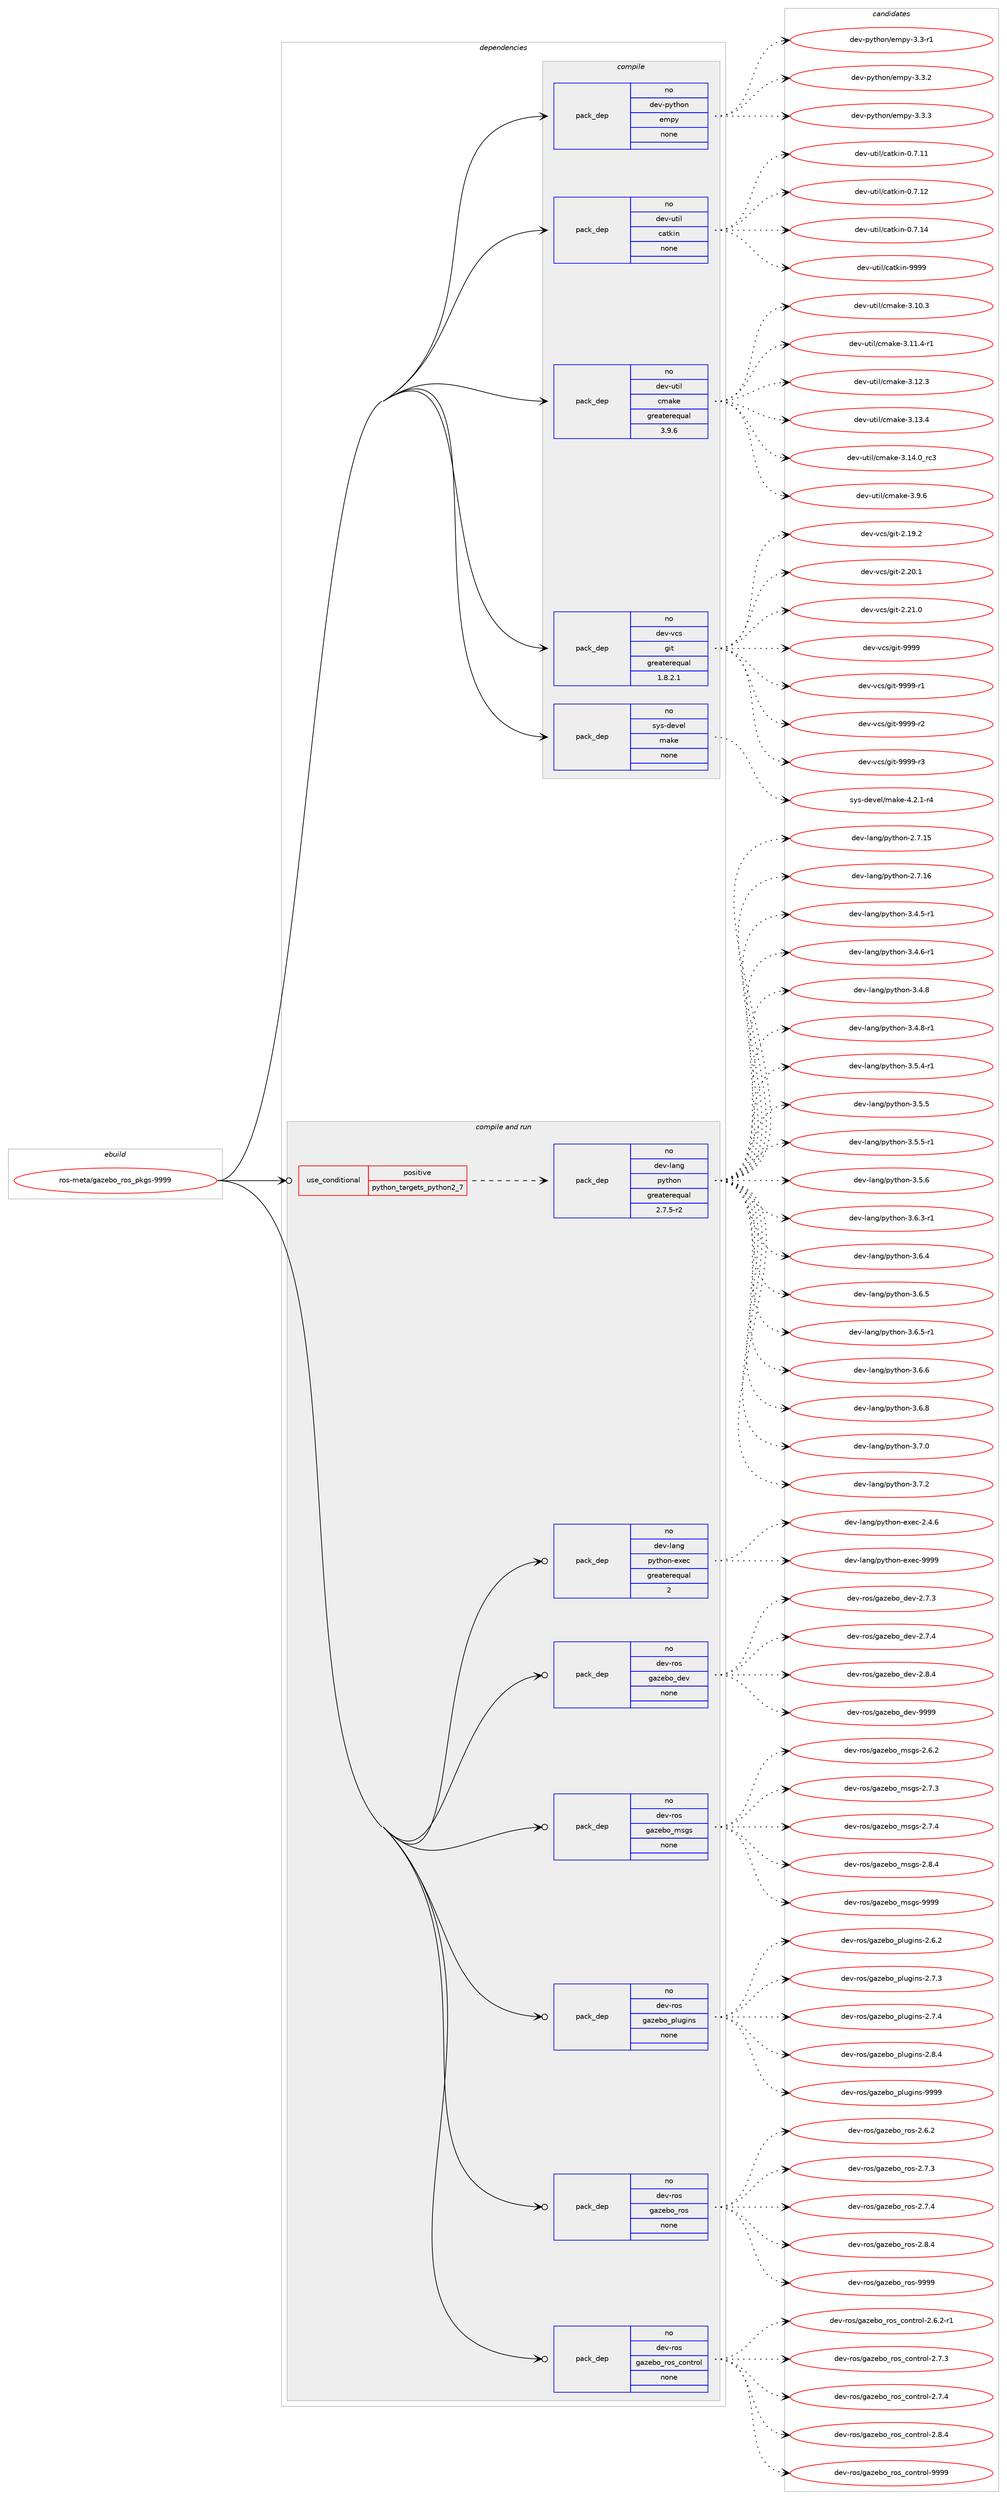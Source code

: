 digraph prolog {

# *************
# Graph options
# *************

newrank=true;
concentrate=true;
compound=true;
graph [rankdir=LR,fontname=Helvetica,fontsize=10,ranksep=1.5];#, ranksep=2.5, nodesep=0.2];
edge  [arrowhead=vee];
node  [fontname=Helvetica,fontsize=10];

# **********
# The ebuild
# **********

subgraph cluster_leftcol {
color=gray;
rank=same;
label=<<i>ebuild</i>>;
id [label="ros-meta/gazebo_ros_pkgs-9999", color=red, width=4, href="../ros-meta/gazebo_ros_pkgs-9999.svg"];
}

# ****************
# The dependencies
# ****************

subgraph cluster_midcol {
color=gray;
label=<<i>dependencies</i>>;
subgraph cluster_compile {
fillcolor="#eeeeee";
style=filled;
label=<<i>compile</i>>;
subgraph pack1203373 {
dependency1682600 [label=<<TABLE BORDER="0" CELLBORDER="1" CELLSPACING="0" CELLPADDING="4" WIDTH="220"><TR><TD ROWSPAN="6" CELLPADDING="30">pack_dep</TD></TR><TR><TD WIDTH="110">no</TD></TR><TR><TD>dev-python</TD></TR><TR><TD>empy</TD></TR><TR><TD>none</TD></TR><TR><TD></TD></TR></TABLE>>, shape=none, color=blue];
}
id:e -> dependency1682600:w [weight=20,style="solid",arrowhead="vee"];
subgraph pack1203374 {
dependency1682601 [label=<<TABLE BORDER="0" CELLBORDER="1" CELLSPACING="0" CELLPADDING="4" WIDTH="220"><TR><TD ROWSPAN="6" CELLPADDING="30">pack_dep</TD></TR><TR><TD WIDTH="110">no</TD></TR><TR><TD>dev-util</TD></TR><TR><TD>catkin</TD></TR><TR><TD>none</TD></TR><TR><TD></TD></TR></TABLE>>, shape=none, color=blue];
}
id:e -> dependency1682601:w [weight=20,style="solid",arrowhead="vee"];
subgraph pack1203375 {
dependency1682602 [label=<<TABLE BORDER="0" CELLBORDER="1" CELLSPACING="0" CELLPADDING="4" WIDTH="220"><TR><TD ROWSPAN="6" CELLPADDING="30">pack_dep</TD></TR><TR><TD WIDTH="110">no</TD></TR><TR><TD>dev-util</TD></TR><TR><TD>cmake</TD></TR><TR><TD>greaterequal</TD></TR><TR><TD>3.9.6</TD></TR></TABLE>>, shape=none, color=blue];
}
id:e -> dependency1682602:w [weight=20,style="solid",arrowhead="vee"];
subgraph pack1203376 {
dependency1682603 [label=<<TABLE BORDER="0" CELLBORDER="1" CELLSPACING="0" CELLPADDING="4" WIDTH="220"><TR><TD ROWSPAN="6" CELLPADDING="30">pack_dep</TD></TR><TR><TD WIDTH="110">no</TD></TR><TR><TD>dev-vcs</TD></TR><TR><TD>git</TD></TR><TR><TD>greaterequal</TD></TR><TR><TD>1.8.2.1</TD></TR></TABLE>>, shape=none, color=blue];
}
id:e -> dependency1682603:w [weight=20,style="solid",arrowhead="vee"];
subgraph pack1203377 {
dependency1682604 [label=<<TABLE BORDER="0" CELLBORDER="1" CELLSPACING="0" CELLPADDING="4" WIDTH="220"><TR><TD ROWSPAN="6" CELLPADDING="30">pack_dep</TD></TR><TR><TD WIDTH="110">no</TD></TR><TR><TD>sys-devel</TD></TR><TR><TD>make</TD></TR><TR><TD>none</TD></TR><TR><TD></TD></TR></TABLE>>, shape=none, color=blue];
}
id:e -> dependency1682604:w [weight=20,style="solid",arrowhead="vee"];
}
subgraph cluster_compileandrun {
fillcolor="#eeeeee";
style=filled;
label=<<i>compile and run</i>>;
subgraph cond451698 {
dependency1682605 [label=<<TABLE BORDER="0" CELLBORDER="1" CELLSPACING="0" CELLPADDING="4"><TR><TD ROWSPAN="3" CELLPADDING="10">use_conditional</TD></TR><TR><TD>positive</TD></TR><TR><TD>python_targets_python2_7</TD></TR></TABLE>>, shape=none, color=red];
subgraph pack1203378 {
dependency1682606 [label=<<TABLE BORDER="0" CELLBORDER="1" CELLSPACING="0" CELLPADDING="4" WIDTH="220"><TR><TD ROWSPAN="6" CELLPADDING="30">pack_dep</TD></TR><TR><TD WIDTH="110">no</TD></TR><TR><TD>dev-lang</TD></TR><TR><TD>python</TD></TR><TR><TD>greaterequal</TD></TR><TR><TD>2.7.5-r2</TD></TR></TABLE>>, shape=none, color=blue];
}
dependency1682605:e -> dependency1682606:w [weight=20,style="dashed",arrowhead="vee"];
}
id:e -> dependency1682605:w [weight=20,style="solid",arrowhead="odotvee"];
subgraph pack1203379 {
dependency1682607 [label=<<TABLE BORDER="0" CELLBORDER="1" CELLSPACING="0" CELLPADDING="4" WIDTH="220"><TR><TD ROWSPAN="6" CELLPADDING="30">pack_dep</TD></TR><TR><TD WIDTH="110">no</TD></TR><TR><TD>dev-lang</TD></TR><TR><TD>python-exec</TD></TR><TR><TD>greaterequal</TD></TR><TR><TD>2</TD></TR></TABLE>>, shape=none, color=blue];
}
id:e -> dependency1682607:w [weight=20,style="solid",arrowhead="odotvee"];
subgraph pack1203380 {
dependency1682608 [label=<<TABLE BORDER="0" CELLBORDER="1" CELLSPACING="0" CELLPADDING="4" WIDTH="220"><TR><TD ROWSPAN="6" CELLPADDING="30">pack_dep</TD></TR><TR><TD WIDTH="110">no</TD></TR><TR><TD>dev-ros</TD></TR><TR><TD>gazebo_dev</TD></TR><TR><TD>none</TD></TR><TR><TD></TD></TR></TABLE>>, shape=none, color=blue];
}
id:e -> dependency1682608:w [weight=20,style="solid",arrowhead="odotvee"];
subgraph pack1203381 {
dependency1682609 [label=<<TABLE BORDER="0" CELLBORDER="1" CELLSPACING="0" CELLPADDING="4" WIDTH="220"><TR><TD ROWSPAN="6" CELLPADDING="30">pack_dep</TD></TR><TR><TD WIDTH="110">no</TD></TR><TR><TD>dev-ros</TD></TR><TR><TD>gazebo_msgs</TD></TR><TR><TD>none</TD></TR><TR><TD></TD></TR></TABLE>>, shape=none, color=blue];
}
id:e -> dependency1682609:w [weight=20,style="solid",arrowhead="odotvee"];
subgraph pack1203382 {
dependency1682610 [label=<<TABLE BORDER="0" CELLBORDER="1" CELLSPACING="0" CELLPADDING="4" WIDTH="220"><TR><TD ROWSPAN="6" CELLPADDING="30">pack_dep</TD></TR><TR><TD WIDTH="110">no</TD></TR><TR><TD>dev-ros</TD></TR><TR><TD>gazebo_plugins</TD></TR><TR><TD>none</TD></TR><TR><TD></TD></TR></TABLE>>, shape=none, color=blue];
}
id:e -> dependency1682610:w [weight=20,style="solid",arrowhead="odotvee"];
subgraph pack1203383 {
dependency1682611 [label=<<TABLE BORDER="0" CELLBORDER="1" CELLSPACING="0" CELLPADDING="4" WIDTH="220"><TR><TD ROWSPAN="6" CELLPADDING="30">pack_dep</TD></TR><TR><TD WIDTH="110">no</TD></TR><TR><TD>dev-ros</TD></TR><TR><TD>gazebo_ros</TD></TR><TR><TD>none</TD></TR><TR><TD></TD></TR></TABLE>>, shape=none, color=blue];
}
id:e -> dependency1682611:w [weight=20,style="solid",arrowhead="odotvee"];
subgraph pack1203384 {
dependency1682612 [label=<<TABLE BORDER="0" CELLBORDER="1" CELLSPACING="0" CELLPADDING="4" WIDTH="220"><TR><TD ROWSPAN="6" CELLPADDING="30">pack_dep</TD></TR><TR><TD WIDTH="110">no</TD></TR><TR><TD>dev-ros</TD></TR><TR><TD>gazebo_ros_control</TD></TR><TR><TD>none</TD></TR><TR><TD></TD></TR></TABLE>>, shape=none, color=blue];
}
id:e -> dependency1682612:w [weight=20,style="solid",arrowhead="odotvee"];
}
subgraph cluster_run {
fillcolor="#eeeeee";
style=filled;
label=<<i>run</i>>;
}
}

# **************
# The candidates
# **************

subgraph cluster_choices {
rank=same;
color=gray;
label=<<i>candidates</i>>;

subgraph choice1203373 {
color=black;
nodesep=1;
choice1001011184511212111610411111047101109112121455146514511449 [label="dev-python/empy-3.3-r1", color=red, width=4,href="../dev-python/empy-3.3-r1.svg"];
choice1001011184511212111610411111047101109112121455146514650 [label="dev-python/empy-3.3.2", color=red, width=4,href="../dev-python/empy-3.3.2.svg"];
choice1001011184511212111610411111047101109112121455146514651 [label="dev-python/empy-3.3.3", color=red, width=4,href="../dev-python/empy-3.3.3.svg"];
dependency1682600:e -> choice1001011184511212111610411111047101109112121455146514511449:w [style=dotted,weight="100"];
dependency1682600:e -> choice1001011184511212111610411111047101109112121455146514650:w [style=dotted,weight="100"];
dependency1682600:e -> choice1001011184511212111610411111047101109112121455146514651:w [style=dotted,weight="100"];
}
subgraph choice1203374 {
color=black;
nodesep=1;
choice1001011184511711610510847999711610710511045484655464949 [label="dev-util/catkin-0.7.11", color=red, width=4,href="../dev-util/catkin-0.7.11.svg"];
choice1001011184511711610510847999711610710511045484655464950 [label="dev-util/catkin-0.7.12", color=red, width=4,href="../dev-util/catkin-0.7.12.svg"];
choice1001011184511711610510847999711610710511045484655464952 [label="dev-util/catkin-0.7.14", color=red, width=4,href="../dev-util/catkin-0.7.14.svg"];
choice100101118451171161051084799971161071051104557575757 [label="dev-util/catkin-9999", color=red, width=4,href="../dev-util/catkin-9999.svg"];
dependency1682601:e -> choice1001011184511711610510847999711610710511045484655464949:w [style=dotted,weight="100"];
dependency1682601:e -> choice1001011184511711610510847999711610710511045484655464950:w [style=dotted,weight="100"];
dependency1682601:e -> choice1001011184511711610510847999711610710511045484655464952:w [style=dotted,weight="100"];
dependency1682601:e -> choice100101118451171161051084799971161071051104557575757:w [style=dotted,weight="100"];
}
subgraph choice1203375 {
color=black;
nodesep=1;
choice1001011184511711610510847991099710710145514649484651 [label="dev-util/cmake-3.10.3", color=red, width=4,href="../dev-util/cmake-3.10.3.svg"];
choice10010111845117116105108479910997107101455146494946524511449 [label="dev-util/cmake-3.11.4-r1", color=red, width=4,href="../dev-util/cmake-3.11.4-r1.svg"];
choice1001011184511711610510847991099710710145514649504651 [label="dev-util/cmake-3.12.3", color=red, width=4,href="../dev-util/cmake-3.12.3.svg"];
choice1001011184511711610510847991099710710145514649514652 [label="dev-util/cmake-3.13.4", color=red, width=4,href="../dev-util/cmake-3.13.4.svg"];
choice1001011184511711610510847991099710710145514649524648951149951 [label="dev-util/cmake-3.14.0_rc3", color=red, width=4,href="../dev-util/cmake-3.14.0_rc3.svg"];
choice10010111845117116105108479910997107101455146574654 [label="dev-util/cmake-3.9.6", color=red, width=4,href="../dev-util/cmake-3.9.6.svg"];
dependency1682602:e -> choice1001011184511711610510847991099710710145514649484651:w [style=dotted,weight="100"];
dependency1682602:e -> choice10010111845117116105108479910997107101455146494946524511449:w [style=dotted,weight="100"];
dependency1682602:e -> choice1001011184511711610510847991099710710145514649504651:w [style=dotted,weight="100"];
dependency1682602:e -> choice1001011184511711610510847991099710710145514649514652:w [style=dotted,weight="100"];
dependency1682602:e -> choice1001011184511711610510847991099710710145514649524648951149951:w [style=dotted,weight="100"];
dependency1682602:e -> choice10010111845117116105108479910997107101455146574654:w [style=dotted,weight="100"];
}
subgraph choice1203376 {
color=black;
nodesep=1;
choice10010111845118991154710310511645504649574650 [label="dev-vcs/git-2.19.2", color=red, width=4,href="../dev-vcs/git-2.19.2.svg"];
choice10010111845118991154710310511645504650484649 [label="dev-vcs/git-2.20.1", color=red, width=4,href="../dev-vcs/git-2.20.1.svg"];
choice10010111845118991154710310511645504650494648 [label="dev-vcs/git-2.21.0", color=red, width=4,href="../dev-vcs/git-2.21.0.svg"];
choice1001011184511899115471031051164557575757 [label="dev-vcs/git-9999", color=red, width=4,href="../dev-vcs/git-9999.svg"];
choice10010111845118991154710310511645575757574511449 [label="dev-vcs/git-9999-r1", color=red, width=4,href="../dev-vcs/git-9999-r1.svg"];
choice10010111845118991154710310511645575757574511450 [label="dev-vcs/git-9999-r2", color=red, width=4,href="../dev-vcs/git-9999-r2.svg"];
choice10010111845118991154710310511645575757574511451 [label="dev-vcs/git-9999-r3", color=red, width=4,href="../dev-vcs/git-9999-r3.svg"];
dependency1682603:e -> choice10010111845118991154710310511645504649574650:w [style=dotted,weight="100"];
dependency1682603:e -> choice10010111845118991154710310511645504650484649:w [style=dotted,weight="100"];
dependency1682603:e -> choice10010111845118991154710310511645504650494648:w [style=dotted,weight="100"];
dependency1682603:e -> choice1001011184511899115471031051164557575757:w [style=dotted,weight="100"];
dependency1682603:e -> choice10010111845118991154710310511645575757574511449:w [style=dotted,weight="100"];
dependency1682603:e -> choice10010111845118991154710310511645575757574511450:w [style=dotted,weight="100"];
dependency1682603:e -> choice10010111845118991154710310511645575757574511451:w [style=dotted,weight="100"];
}
subgraph choice1203377 {
color=black;
nodesep=1;
choice1151211154510010111810110847109971071014552465046494511452 [label="sys-devel/make-4.2.1-r4", color=red, width=4,href="../sys-devel/make-4.2.1-r4.svg"];
dependency1682604:e -> choice1151211154510010111810110847109971071014552465046494511452:w [style=dotted,weight="100"];
}
subgraph choice1203378 {
color=black;
nodesep=1;
choice10010111845108971101034711212111610411111045504655464953 [label="dev-lang/python-2.7.15", color=red, width=4,href="../dev-lang/python-2.7.15.svg"];
choice10010111845108971101034711212111610411111045504655464954 [label="dev-lang/python-2.7.16", color=red, width=4,href="../dev-lang/python-2.7.16.svg"];
choice1001011184510897110103471121211161041111104551465246534511449 [label="dev-lang/python-3.4.5-r1", color=red, width=4,href="../dev-lang/python-3.4.5-r1.svg"];
choice1001011184510897110103471121211161041111104551465246544511449 [label="dev-lang/python-3.4.6-r1", color=red, width=4,href="../dev-lang/python-3.4.6-r1.svg"];
choice100101118451089711010347112121116104111110455146524656 [label="dev-lang/python-3.4.8", color=red, width=4,href="../dev-lang/python-3.4.8.svg"];
choice1001011184510897110103471121211161041111104551465246564511449 [label="dev-lang/python-3.4.8-r1", color=red, width=4,href="../dev-lang/python-3.4.8-r1.svg"];
choice1001011184510897110103471121211161041111104551465346524511449 [label="dev-lang/python-3.5.4-r1", color=red, width=4,href="../dev-lang/python-3.5.4-r1.svg"];
choice100101118451089711010347112121116104111110455146534653 [label="dev-lang/python-3.5.5", color=red, width=4,href="../dev-lang/python-3.5.5.svg"];
choice1001011184510897110103471121211161041111104551465346534511449 [label="dev-lang/python-3.5.5-r1", color=red, width=4,href="../dev-lang/python-3.5.5-r1.svg"];
choice100101118451089711010347112121116104111110455146534654 [label="dev-lang/python-3.5.6", color=red, width=4,href="../dev-lang/python-3.5.6.svg"];
choice1001011184510897110103471121211161041111104551465446514511449 [label="dev-lang/python-3.6.3-r1", color=red, width=4,href="../dev-lang/python-3.6.3-r1.svg"];
choice100101118451089711010347112121116104111110455146544652 [label="dev-lang/python-3.6.4", color=red, width=4,href="../dev-lang/python-3.6.4.svg"];
choice100101118451089711010347112121116104111110455146544653 [label="dev-lang/python-3.6.5", color=red, width=4,href="../dev-lang/python-3.6.5.svg"];
choice1001011184510897110103471121211161041111104551465446534511449 [label="dev-lang/python-3.6.5-r1", color=red, width=4,href="../dev-lang/python-3.6.5-r1.svg"];
choice100101118451089711010347112121116104111110455146544654 [label="dev-lang/python-3.6.6", color=red, width=4,href="../dev-lang/python-3.6.6.svg"];
choice100101118451089711010347112121116104111110455146544656 [label="dev-lang/python-3.6.8", color=red, width=4,href="../dev-lang/python-3.6.8.svg"];
choice100101118451089711010347112121116104111110455146554648 [label="dev-lang/python-3.7.0", color=red, width=4,href="../dev-lang/python-3.7.0.svg"];
choice100101118451089711010347112121116104111110455146554650 [label="dev-lang/python-3.7.2", color=red, width=4,href="../dev-lang/python-3.7.2.svg"];
dependency1682606:e -> choice10010111845108971101034711212111610411111045504655464953:w [style=dotted,weight="100"];
dependency1682606:e -> choice10010111845108971101034711212111610411111045504655464954:w [style=dotted,weight="100"];
dependency1682606:e -> choice1001011184510897110103471121211161041111104551465246534511449:w [style=dotted,weight="100"];
dependency1682606:e -> choice1001011184510897110103471121211161041111104551465246544511449:w [style=dotted,weight="100"];
dependency1682606:e -> choice100101118451089711010347112121116104111110455146524656:w [style=dotted,weight="100"];
dependency1682606:e -> choice1001011184510897110103471121211161041111104551465246564511449:w [style=dotted,weight="100"];
dependency1682606:e -> choice1001011184510897110103471121211161041111104551465346524511449:w [style=dotted,weight="100"];
dependency1682606:e -> choice100101118451089711010347112121116104111110455146534653:w [style=dotted,weight="100"];
dependency1682606:e -> choice1001011184510897110103471121211161041111104551465346534511449:w [style=dotted,weight="100"];
dependency1682606:e -> choice100101118451089711010347112121116104111110455146534654:w [style=dotted,weight="100"];
dependency1682606:e -> choice1001011184510897110103471121211161041111104551465446514511449:w [style=dotted,weight="100"];
dependency1682606:e -> choice100101118451089711010347112121116104111110455146544652:w [style=dotted,weight="100"];
dependency1682606:e -> choice100101118451089711010347112121116104111110455146544653:w [style=dotted,weight="100"];
dependency1682606:e -> choice1001011184510897110103471121211161041111104551465446534511449:w [style=dotted,weight="100"];
dependency1682606:e -> choice100101118451089711010347112121116104111110455146544654:w [style=dotted,weight="100"];
dependency1682606:e -> choice100101118451089711010347112121116104111110455146544656:w [style=dotted,weight="100"];
dependency1682606:e -> choice100101118451089711010347112121116104111110455146554648:w [style=dotted,weight="100"];
dependency1682606:e -> choice100101118451089711010347112121116104111110455146554650:w [style=dotted,weight="100"];
}
subgraph choice1203379 {
color=black;
nodesep=1;
choice1001011184510897110103471121211161041111104510112010199455046524654 [label="dev-lang/python-exec-2.4.6", color=red, width=4,href="../dev-lang/python-exec-2.4.6.svg"];
choice10010111845108971101034711212111610411111045101120101994557575757 [label="dev-lang/python-exec-9999", color=red, width=4,href="../dev-lang/python-exec-9999.svg"];
dependency1682607:e -> choice1001011184510897110103471121211161041111104510112010199455046524654:w [style=dotted,weight="100"];
dependency1682607:e -> choice10010111845108971101034711212111610411111045101120101994557575757:w [style=dotted,weight="100"];
}
subgraph choice1203380 {
color=black;
nodesep=1;
choice1001011184511411111547103971221019811195100101118455046554651 [label="dev-ros/gazebo_dev-2.7.3", color=red, width=4,href="../dev-ros/gazebo_dev-2.7.3.svg"];
choice1001011184511411111547103971221019811195100101118455046554652 [label="dev-ros/gazebo_dev-2.7.4", color=red, width=4,href="../dev-ros/gazebo_dev-2.7.4.svg"];
choice1001011184511411111547103971221019811195100101118455046564652 [label="dev-ros/gazebo_dev-2.8.4", color=red, width=4,href="../dev-ros/gazebo_dev-2.8.4.svg"];
choice10010111845114111115471039712210198111951001011184557575757 [label="dev-ros/gazebo_dev-9999", color=red, width=4,href="../dev-ros/gazebo_dev-9999.svg"];
dependency1682608:e -> choice1001011184511411111547103971221019811195100101118455046554651:w [style=dotted,weight="100"];
dependency1682608:e -> choice1001011184511411111547103971221019811195100101118455046554652:w [style=dotted,weight="100"];
dependency1682608:e -> choice1001011184511411111547103971221019811195100101118455046564652:w [style=dotted,weight="100"];
dependency1682608:e -> choice10010111845114111115471039712210198111951001011184557575757:w [style=dotted,weight="100"];
}
subgraph choice1203381 {
color=black;
nodesep=1;
choice1001011184511411111547103971221019811195109115103115455046544650 [label="dev-ros/gazebo_msgs-2.6.2", color=red, width=4,href="../dev-ros/gazebo_msgs-2.6.2.svg"];
choice1001011184511411111547103971221019811195109115103115455046554651 [label="dev-ros/gazebo_msgs-2.7.3", color=red, width=4,href="../dev-ros/gazebo_msgs-2.7.3.svg"];
choice1001011184511411111547103971221019811195109115103115455046554652 [label="dev-ros/gazebo_msgs-2.7.4", color=red, width=4,href="../dev-ros/gazebo_msgs-2.7.4.svg"];
choice1001011184511411111547103971221019811195109115103115455046564652 [label="dev-ros/gazebo_msgs-2.8.4", color=red, width=4,href="../dev-ros/gazebo_msgs-2.8.4.svg"];
choice10010111845114111115471039712210198111951091151031154557575757 [label="dev-ros/gazebo_msgs-9999", color=red, width=4,href="../dev-ros/gazebo_msgs-9999.svg"];
dependency1682609:e -> choice1001011184511411111547103971221019811195109115103115455046544650:w [style=dotted,weight="100"];
dependency1682609:e -> choice1001011184511411111547103971221019811195109115103115455046554651:w [style=dotted,weight="100"];
dependency1682609:e -> choice1001011184511411111547103971221019811195109115103115455046554652:w [style=dotted,weight="100"];
dependency1682609:e -> choice1001011184511411111547103971221019811195109115103115455046564652:w [style=dotted,weight="100"];
dependency1682609:e -> choice10010111845114111115471039712210198111951091151031154557575757:w [style=dotted,weight="100"];
}
subgraph choice1203382 {
color=black;
nodesep=1;
choice1001011184511411111547103971221019811195112108117103105110115455046544650 [label="dev-ros/gazebo_plugins-2.6.2", color=red, width=4,href="../dev-ros/gazebo_plugins-2.6.2.svg"];
choice1001011184511411111547103971221019811195112108117103105110115455046554651 [label="dev-ros/gazebo_plugins-2.7.3", color=red, width=4,href="../dev-ros/gazebo_plugins-2.7.3.svg"];
choice1001011184511411111547103971221019811195112108117103105110115455046554652 [label="dev-ros/gazebo_plugins-2.7.4", color=red, width=4,href="../dev-ros/gazebo_plugins-2.7.4.svg"];
choice1001011184511411111547103971221019811195112108117103105110115455046564652 [label="dev-ros/gazebo_plugins-2.8.4", color=red, width=4,href="../dev-ros/gazebo_plugins-2.8.4.svg"];
choice10010111845114111115471039712210198111951121081171031051101154557575757 [label="dev-ros/gazebo_plugins-9999", color=red, width=4,href="../dev-ros/gazebo_plugins-9999.svg"];
dependency1682610:e -> choice1001011184511411111547103971221019811195112108117103105110115455046544650:w [style=dotted,weight="100"];
dependency1682610:e -> choice1001011184511411111547103971221019811195112108117103105110115455046554651:w [style=dotted,weight="100"];
dependency1682610:e -> choice1001011184511411111547103971221019811195112108117103105110115455046554652:w [style=dotted,weight="100"];
dependency1682610:e -> choice1001011184511411111547103971221019811195112108117103105110115455046564652:w [style=dotted,weight="100"];
dependency1682610:e -> choice10010111845114111115471039712210198111951121081171031051101154557575757:w [style=dotted,weight="100"];
}
subgraph choice1203383 {
color=black;
nodesep=1;
choice1001011184511411111547103971221019811195114111115455046544650 [label="dev-ros/gazebo_ros-2.6.2", color=red, width=4,href="../dev-ros/gazebo_ros-2.6.2.svg"];
choice1001011184511411111547103971221019811195114111115455046554651 [label="dev-ros/gazebo_ros-2.7.3", color=red, width=4,href="../dev-ros/gazebo_ros-2.7.3.svg"];
choice1001011184511411111547103971221019811195114111115455046554652 [label="dev-ros/gazebo_ros-2.7.4", color=red, width=4,href="../dev-ros/gazebo_ros-2.7.4.svg"];
choice1001011184511411111547103971221019811195114111115455046564652 [label="dev-ros/gazebo_ros-2.8.4", color=red, width=4,href="../dev-ros/gazebo_ros-2.8.4.svg"];
choice10010111845114111115471039712210198111951141111154557575757 [label="dev-ros/gazebo_ros-9999", color=red, width=4,href="../dev-ros/gazebo_ros-9999.svg"];
dependency1682611:e -> choice1001011184511411111547103971221019811195114111115455046544650:w [style=dotted,weight="100"];
dependency1682611:e -> choice1001011184511411111547103971221019811195114111115455046554651:w [style=dotted,weight="100"];
dependency1682611:e -> choice1001011184511411111547103971221019811195114111115455046554652:w [style=dotted,weight="100"];
dependency1682611:e -> choice1001011184511411111547103971221019811195114111115455046564652:w [style=dotted,weight="100"];
dependency1682611:e -> choice10010111845114111115471039712210198111951141111154557575757:w [style=dotted,weight="100"];
}
subgraph choice1203384 {
color=black;
nodesep=1;
choice100101118451141111154710397122101981119511411111595991111101161141111084550465446504511449 [label="dev-ros/gazebo_ros_control-2.6.2-r1", color=red, width=4,href="../dev-ros/gazebo_ros_control-2.6.2-r1.svg"];
choice10010111845114111115471039712210198111951141111159599111110116114111108455046554651 [label="dev-ros/gazebo_ros_control-2.7.3", color=red, width=4,href="../dev-ros/gazebo_ros_control-2.7.3.svg"];
choice10010111845114111115471039712210198111951141111159599111110116114111108455046554652 [label="dev-ros/gazebo_ros_control-2.7.4", color=red, width=4,href="../dev-ros/gazebo_ros_control-2.7.4.svg"];
choice10010111845114111115471039712210198111951141111159599111110116114111108455046564652 [label="dev-ros/gazebo_ros_control-2.8.4", color=red, width=4,href="../dev-ros/gazebo_ros_control-2.8.4.svg"];
choice100101118451141111154710397122101981119511411111595991111101161141111084557575757 [label="dev-ros/gazebo_ros_control-9999", color=red, width=4,href="../dev-ros/gazebo_ros_control-9999.svg"];
dependency1682612:e -> choice100101118451141111154710397122101981119511411111595991111101161141111084550465446504511449:w [style=dotted,weight="100"];
dependency1682612:e -> choice10010111845114111115471039712210198111951141111159599111110116114111108455046554651:w [style=dotted,weight="100"];
dependency1682612:e -> choice10010111845114111115471039712210198111951141111159599111110116114111108455046554652:w [style=dotted,weight="100"];
dependency1682612:e -> choice10010111845114111115471039712210198111951141111159599111110116114111108455046564652:w [style=dotted,weight="100"];
dependency1682612:e -> choice100101118451141111154710397122101981119511411111595991111101161141111084557575757:w [style=dotted,weight="100"];
}
}

}

